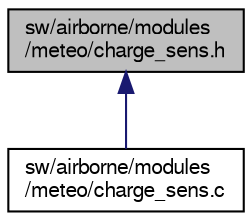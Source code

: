 digraph "sw/airborne/modules/meteo/charge_sens.h"
{
  edge [fontname="FreeSans",fontsize="10",labelfontname="FreeSans",labelfontsize="10"];
  node [fontname="FreeSans",fontsize="10",shape=record];
  Node1 [label="sw/airborne/modules\l/meteo/charge_sens.h",height=0.2,width=0.4,color="black", fillcolor="grey75", style="filled", fontcolor="black"];
  Node1 -> Node2 [dir="back",color="midnightblue",fontsize="10",style="solid",fontname="FreeSans"];
  Node2 [label="sw/airborne/modules\l/meteo/charge_sens.c",height=0.2,width=0.4,color="black", fillcolor="white", style="filled",URL="$charge__sens_8c.html",tooltip="I2C interface for University of Reading charge sensor. "];
}
